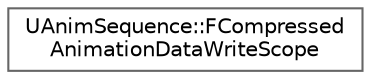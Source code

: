 digraph "Graphical Class Hierarchy"
{
 // INTERACTIVE_SVG=YES
 // LATEX_PDF_SIZE
  bgcolor="transparent";
  edge [fontname=Helvetica,fontsize=10,labelfontname=Helvetica,labelfontsize=10];
  node [fontname=Helvetica,fontsize=10,shape=box,height=0.2,width=0.4];
  rankdir="LR";
  Node0 [id="Node000000",label="UAnimSequence::FCompressed\lAnimationDataWriteScope",height=0.2,width=0.4,color="grey40", fillcolor="white", style="filled",URL="$df/d5c/structUAnimSequence_1_1FCompressedAnimationDataWriteScope.html",tooltip="Helper struct to enter/leave compressed data lock in write-mode."];
}
